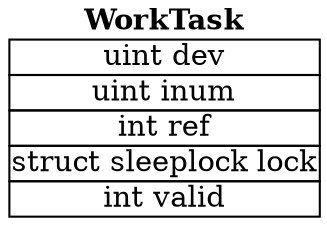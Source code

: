 digraph ds2_struct {
  rankdir = LR;
  node [shape=record];

  wt [
    shape=plain;
    label=<<table border="0" cellborder="0" cellspacing="0" cellpadding="0">
      <tr><td bgcolor="white" border="0"><b>WorkTask</b></td></tr>
      <tr><td>
        <table align="left" border="0" cellborder="1" cellspacing="0" cellpadding="0">
          <tr><td align="center">uint dev</td></tr>
          <tr><td align="center">uint inum</td></tr>
          <tr><td align="center">int ref</td></tr>
          <tr><td align="center">struct sleeplock lock</td></tr>
          <tr><td align="center">int valid</td></tr>
        </table>
      </td></tr>
    </table>>
  ];
}
